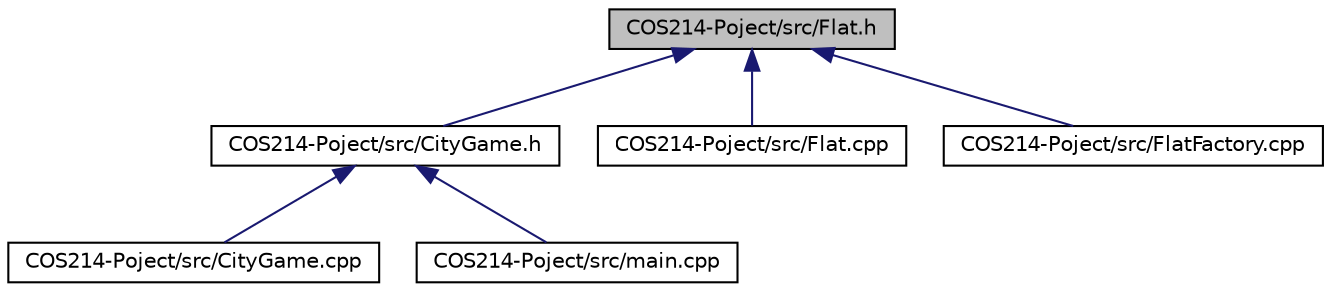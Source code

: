 digraph "COS214-Poject/src/Flat.h"
{
 // LATEX_PDF_SIZE
  edge [fontname="Helvetica",fontsize="10",labelfontname="Helvetica",labelfontsize="10"];
  node [fontname="Helvetica",fontsize="10",shape=record];
  Node1 [label="COS214-Poject/src/Flat.h",height=0.2,width=0.4,color="black", fillcolor="grey75", style="filled", fontcolor="black",tooltip=" "];
  Node1 -> Node2 [dir="back",color="midnightblue",fontsize="10",style="solid",fontname="Helvetica"];
  Node2 [label="COS214-Poject/src/CityGame.h",height=0.2,width=0.4,color="black", fillcolor="white", style="filled",URL="$CityGame_8h.html",tooltip=" "];
  Node2 -> Node3 [dir="back",color="midnightblue",fontsize="10",style="solid",fontname="Helvetica"];
  Node3 [label="COS214-Poject/src/CityGame.cpp",height=0.2,width=0.4,color="black", fillcolor="white", style="filled",URL="$CityGame_8cpp.html",tooltip=" "];
  Node2 -> Node4 [dir="back",color="midnightblue",fontsize="10",style="solid",fontname="Helvetica"];
  Node4 [label="COS214-Poject/src/main.cpp",height=0.2,width=0.4,color="black", fillcolor="white", style="filled",URL="$main_8cpp.html",tooltip=" "];
  Node1 -> Node5 [dir="back",color="midnightblue",fontsize="10",style="solid",fontname="Helvetica"];
  Node5 [label="COS214-Poject/src/Flat.cpp",height=0.2,width=0.4,color="black", fillcolor="white", style="filled",URL="$Flat_8cpp.html",tooltip=" "];
  Node1 -> Node6 [dir="back",color="midnightblue",fontsize="10",style="solid",fontname="Helvetica"];
  Node6 [label="COS214-Poject/src/FlatFactory.cpp",height=0.2,width=0.4,color="black", fillcolor="white", style="filled",URL="$FlatFactory_8cpp.html",tooltip=" "];
}
